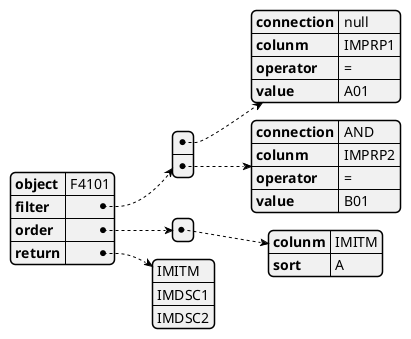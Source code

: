 @startyaml
object: "F4101"
filter: 
  - connection: null
    colunm: "IMPRP1"
    operator: "="
    value: "A01"
  - connection: "AND"
    colunm: "IMPRP2"
    operator: "="
    value: "B01"
order:
  - colunm: "IMITM"
    sort: "A"
return: 
  - IMITM
  - IMDSC1
  - IMDSC2
@endyaml